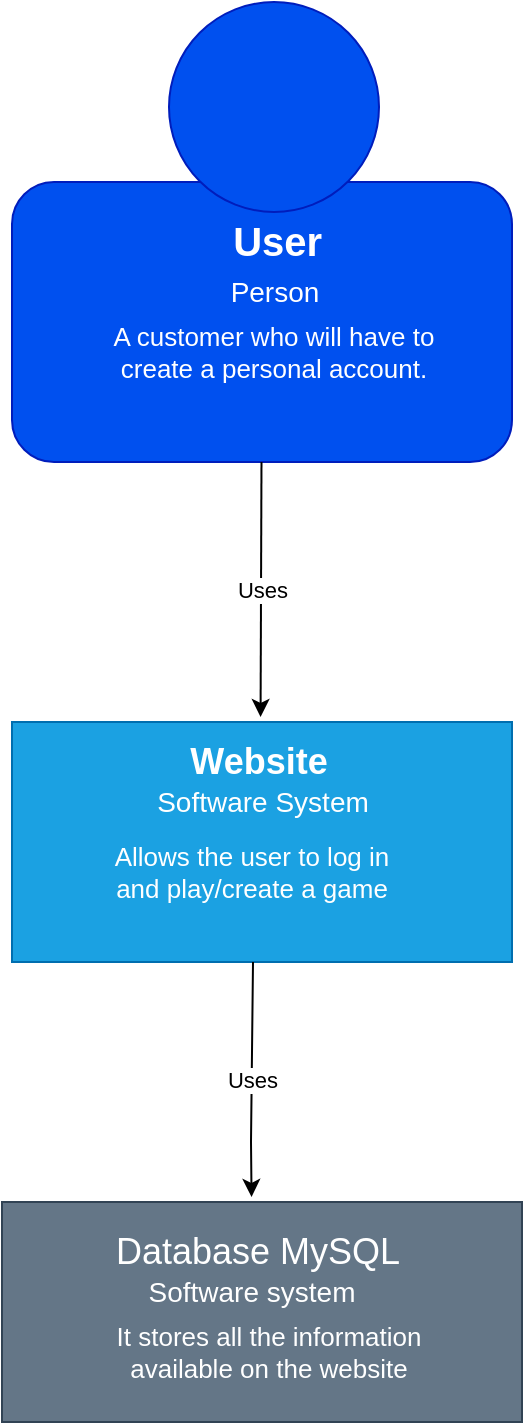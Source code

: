 <mxfile version="21.5.1" type="google">
  <diagram name="Page-1" id="MBOf1W16964bkixa7E-1">
    <mxGraphModel grid="1" page="1" gridSize="10" guides="1" tooltips="1" connect="1" arrows="1" fold="1" pageScale="1" pageWidth="827" pageHeight="1169" math="0" shadow="0">
      <root>
        <mxCell id="0" />
        <mxCell id="1" parent="0" />
        <mxCell id="9uG0miS3h278VQhOdD3k-1" value="" style="rounded=1;whiteSpace=wrap;html=1;fillColor=#0050ef;fontColor=#ffffff;strokeColor=#001DBC;" vertex="1" parent="1">
          <mxGeometry x="300" y="170" width="250" height="140" as="geometry" />
        </mxCell>
        <mxCell id="9uG0miS3h278VQhOdD3k-2" value="" style="ellipse;whiteSpace=wrap;html=1;aspect=fixed;fillColor=#0050ef;fontColor=#ffffff;strokeColor=#001DBC;" vertex="1" parent="1">
          <mxGeometry x="378.5" y="80" width="105" height="105" as="geometry" />
        </mxCell>
        <mxCell id="9uG0miS3h278VQhOdD3k-3" value="&lt;h1 style=&quot;font-size: 20px;&quot;&gt;&lt;font style=&quot;font-size: 20px;&quot; color=&quot;#ffffff&quot;&gt;&lt;font style=&quot;font-size: 20px;&quot;&gt;&lt;span style=&quot;white-space: pre;&quot;&gt;&#x9;&amp;nbsp;&lt;/span&gt;&amp;nbsp;User&lt;/font&gt;&lt;/font&gt;&lt;/h1&gt;&lt;div style=&quot;font-size: 20px;&quot;&gt;&lt;br&gt;&lt;/div&gt;" style="text;html=1;strokeColor=none;fillColor=none;spacing=5;spacingTop=-20;whiteSpace=wrap;overflow=hidden;rounded=0;" vertex="1" parent="1">
          <mxGeometry x="350" y="185" width="190" height="120" as="geometry" />
        </mxCell>
        <mxCell id="9uG0miS3h278VQhOdD3k-8" value="" style="endArrow=classic;html=1;rounded=0;entryX=0.478;entryY=-0.023;entryDx=0;entryDy=0;entryPerimeter=0;" edge="1" parent="1" source="9uG0miS3h278VQhOdD3k-1">
          <mxGeometry relative="1" as="geometry">
            <mxPoint x="360" y="560" as="sourcePoint" />
            <mxPoint x="424.28" y="437.47" as="targetPoint" />
          </mxGeometry>
        </mxCell>
        <mxCell id="9uG0miS3h278VQhOdD3k-9" value="Uses&lt;br&gt;" style="edgeLabel;resizable=0;html=1;align=center;verticalAlign=middle;" connectable="0" vertex="1" parent="9uG0miS3h278VQhOdD3k-8">
          <mxGeometry relative="1" as="geometry" />
        </mxCell>
        <mxCell id="9uG0miS3h278VQhOdD3k-11" value="" style="rounded=0;whiteSpace=wrap;html=1;fillColor=#1ba1e2;fontColor=#ffffff;strokeColor=#006EAF;" vertex="1" parent="1">
          <mxGeometry x="300" y="440" width="250" height="120" as="geometry" />
        </mxCell>
        <mxCell id="9uG0miS3h278VQhOdD3k-13" value="&lt;h1 style=&quot;border-color: var(--border-color); text-align: left;&quot;&gt;&lt;font color=&quot;#ffffff&quot; style=&quot;border-color: var(--border-color); font-size: 18px;&quot;&gt;&lt;span style=&quot;white-space: pre;&quot;&gt;&amp;nbsp;&amp;nbsp;&amp;nbsp;&amp;nbsp;&lt;/span&gt;Website&lt;/font&gt;&lt;/h1&gt;&lt;h1 style=&quot;border-color: var(--border-color); text-align: left;&quot;&gt;&lt;br&gt;&lt;/h1&gt;" style="text;html=1;strokeColor=none;fillColor=none;align=center;verticalAlign=middle;whiteSpace=wrap;rounded=0;" vertex="1" parent="1">
          <mxGeometry x="329" y="430" width="169" height="100" as="geometry" />
        </mxCell>
        <mxCell id="9uG0miS3h278VQhOdD3k-14" value="&lt;font color=&quot;#ffffff&quot; style=&quot;font-size: 14px;&quot;&gt;Software System&lt;/font&gt;" style="text;html=1;strokeColor=none;fillColor=none;align=center;verticalAlign=middle;whiteSpace=wrap;rounded=0;" vertex="1" parent="1">
          <mxGeometry x="366.5" y="465" width="117" height="30" as="geometry" />
        </mxCell>
        <mxCell id="9uG0miS3h278VQhOdD3k-15" value="&lt;font style=&quot;font-size: 13px;&quot; color=&quot;#ffffff&quot;&gt;Allows the user to log in and play/create a game&lt;/font&gt;" style="text;html=1;strokeColor=none;fillColor=none;align=center;verticalAlign=middle;whiteSpace=wrap;rounded=0;" vertex="1" parent="1">
          <mxGeometry x="350" y="495" width="140" height="40" as="geometry" />
        </mxCell>
        <mxCell id="9uG0miS3h278VQhOdD3k-16" value="&lt;font color=&quot;#ffffff&quot; style=&quot;font-size: 14px;&quot;&gt;Person&lt;/font&gt;" style="text;html=1;strokeColor=none;fillColor=none;align=center;verticalAlign=middle;whiteSpace=wrap;rounded=0;" vertex="1" parent="1">
          <mxGeometry x="398.5" y="210" width="65" height="30" as="geometry" />
        </mxCell>
        <mxCell id="9uG0miS3h278VQhOdD3k-17" value="" style="endArrow=classic;html=1;rounded=0;entryX=0.478;entryY=-0.023;entryDx=0;entryDy=0;entryPerimeter=0;" edge="1" parent="1">
          <mxGeometry relative="1" as="geometry">
            <mxPoint x="420.5" y="560" as="sourcePoint" />
            <mxPoint x="419.78" y="677.47" as="targetPoint" />
            <Array as="points">
              <mxPoint x="419.5" y="650" />
            </Array>
          </mxGeometry>
        </mxCell>
        <mxCell id="9uG0miS3h278VQhOdD3k-18" value="Uses&lt;br&gt;" style="edgeLabel;resizable=0;html=1;align=center;verticalAlign=middle;" connectable="0" vertex="1" parent="9uG0miS3h278VQhOdD3k-17">
          <mxGeometry relative="1" as="geometry" />
        </mxCell>
        <mxCell id="9uG0miS3h278VQhOdD3k-20" value="" style="rounded=0;whiteSpace=wrap;html=1;fillColor=#647687;strokeColor=#314354;fontColor=#ffffff;" vertex="1" parent="1">
          <mxGeometry x="295" y="680" width="260" height="110" as="geometry" />
        </mxCell>
        <mxCell id="9uG0miS3h278VQhOdD3k-21" value="&lt;font color=&quot;#ffffff&quot; style=&quot;font-size: 18px;&quot;&gt;Database MySQL&lt;/font&gt;" style="text;html=1;strokeColor=none;fillColor=none;align=center;verticalAlign=middle;whiteSpace=wrap;rounded=0;" vertex="1" parent="1">
          <mxGeometry x="348" y="690" width="150" height="30" as="geometry" />
        </mxCell>
        <mxCell id="9uG0miS3h278VQhOdD3k-22" value="&lt;font color=&quot;#ffffff&quot; style=&quot;font-size: 14px;&quot;&gt;Software system&lt;/font&gt;" style="text;html=1;strokeColor=none;fillColor=none;align=center;verticalAlign=middle;whiteSpace=wrap;rounded=0;" vertex="1" parent="1">
          <mxGeometry x="366.5" y="710" width="106" height="30" as="geometry" />
        </mxCell>
        <mxCell id="9uG0miS3h278VQhOdD3k-23" value="&lt;font style=&quot;font-size: 13px;&quot; color=&quot;#ffffff&quot;&gt;A customer who will have to create a personal account.&lt;/font&gt;" style="text;html=1;strokeColor=none;fillColor=none;align=center;verticalAlign=middle;whiteSpace=wrap;rounded=0;" vertex="1" parent="1">
          <mxGeometry x="341" y="240" width="180" height="30" as="geometry" />
        </mxCell>
        <mxCell id="9uG0miS3h278VQhOdD3k-24" value="&lt;font style=&quot;font-size: 13px;&quot; color=&quot;#ffffff&quot;&gt;It stores all the information available on the website&lt;/font&gt;" style="text;html=1;strokeColor=none;fillColor=none;align=center;verticalAlign=middle;whiteSpace=wrap;rounded=0;" vertex="1" parent="1">
          <mxGeometry x="346.38" y="740" width="165.25" height="30" as="geometry" />
        </mxCell>
      </root>
    </mxGraphModel>
  </diagram>
</mxfile>
